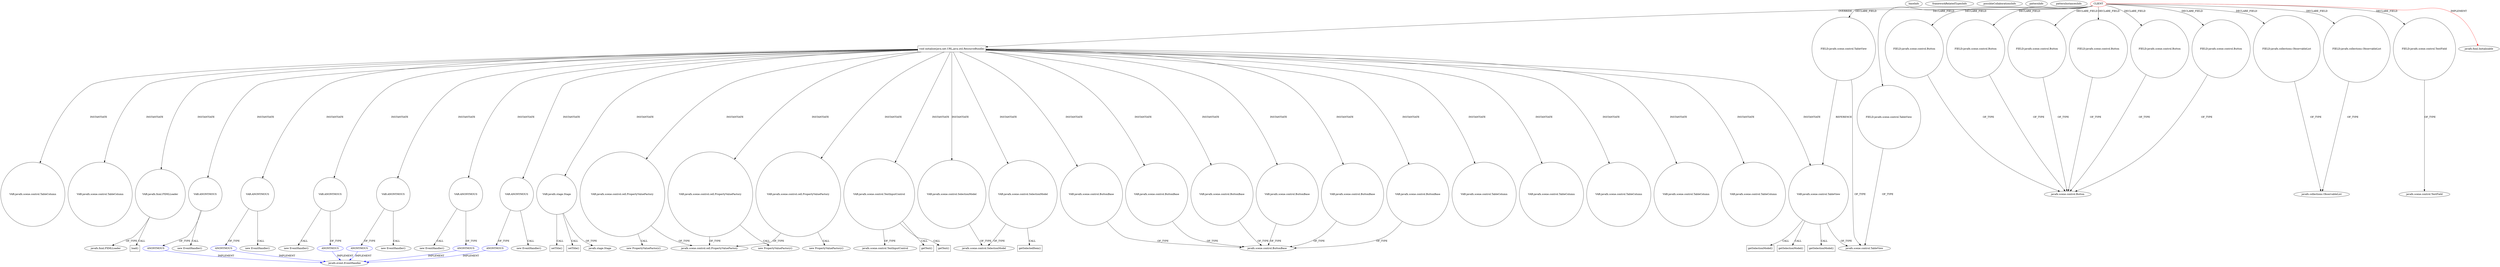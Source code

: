 digraph {
baseInfo[graphId=1636,category="pattern",isAnonymous=false,possibleRelation=true]
frameworkRelatedTypesInfo[0="javafx.fxml.Initializable"]
possibleCollaborationsInfo[0="1636~INSTANTIATION-OVERRIDING_METHOD_DECLARATION-~javafx.fxml.Initializable ~javafx.event.EventHandler ~false~true",1="1636~INSTANTIATION-OVERRIDING_METHOD_DECLARATION-~javafx.fxml.Initializable ~javafx.event.EventHandler ~false~true",2="1636~INSTANTIATION-OVERRIDING_METHOD_DECLARATION-~javafx.fxml.Initializable ~javafx.event.EventHandler ~false~true",3="1636~INSTANTIATION-OVERRIDING_METHOD_DECLARATION-~javafx.fxml.Initializable ~javafx.event.EventHandler ~false~true",4="1636~INSTANTIATION-OVERRIDING_METHOD_DECLARATION-~javafx.fxml.Initializable ~javafx.event.EventHandler ~false~true",5="1636~INSTANTIATION-OVERRIDING_METHOD_DECLARATION-~javafx.fxml.Initializable ~javafx.event.EventHandler ~false~true"]
patternInfo[frequency=2.0,patternRootClient=0]
patternInstancesInfo[0="diogocs1-FPessoais~/diogocs1-FPessoais/FPessoais-master/FinancasPessoais/src/app/controllers/HomeController.java~HomeController~2490",1="crosswords-testEnvironment~/crosswords-testEnvironment/testEnvironment-master/src/GUI/MainController.java~MainController~2315"]
87[label="javafx.scene.control.cell.PropertyValueFactory",vertexType="FRAMEWORK_CLASS_TYPE",isFrameworkType=false]
122[label="VAR:javafx.scene.control.cell.PropertyValueFactory",vertexType="VARIABLE_EXPRESION",isFrameworkType=false,shape=circle]
81[label="void initialize(java.net.URL,java.util.ResourceBundle)",vertexType="OVERRIDING_METHOD_DECLARATION",isFrameworkType=false,shape=box]
0[label="CLIENT",vertexType="ROOT_CLIENT_CLASS_DECLARATION",isFrameworkType=false,color=red]
4[label="FIELD:javafx.scene.control.Button",vertexType="FIELD_DECLARATION",isFrameworkType=false,shape=circle]
24[label="FIELD:javafx.scene.control.Button",vertexType="FIELD_DECLARATION",isFrameworkType=false,shape=circle]
8[label="FIELD:javafx.scene.control.Button",vertexType="FIELD_DECLARATION",isFrameworkType=false,shape=circle]
61[label="FIELD:javafx.scene.control.Button",vertexType="FIELD_DECLARATION",isFrameworkType=false,shape=circle]
6[label="FIELD:javafx.scene.control.Button",vertexType="FIELD_DECLARATION",isFrameworkType=false,shape=circle]
26[label="FIELD:javafx.scene.control.Button",vertexType="FIELD_DECLARATION",isFrameworkType=false,shape=circle]
46[label="FIELD:javafx.collections.ObservableList",vertexType="FIELD_DECLARATION",isFrameworkType=false,shape=circle]
43[label="javafx.collections.ObservableList",vertexType="FRAMEWORK_INTERFACE_TYPE",isFrameworkType=false]
42[label="FIELD:javafx.collections.ObservableList",vertexType="FIELD_DECLARATION",isFrameworkType=false,shape=circle]
229[label="VAR:javafx.scene.control.SelectionModel",vertexType="VARIABLE_EXPRESION",isFrameworkType=false,shape=circle]
230[label="getSelectedItem()",vertexType="INSIDE_CALL",isFrameworkType=false,shape=box]
176[label="javafx.scene.control.SelectionModel",vertexType="FRAMEWORK_CLASS_TYPE",isFrameworkType=false]
339[label="VAR:javafx.scene.control.SelectionModel",vertexType="VARIABLE_EXPRESION",isFrameworkType=false,shape=circle]
121[label="new PropertyValueFactory()",vertexType="CONSTRUCTOR_CALL",isFrameworkType=false]
245[label="VAR:javafx.scene.control.TextInputControl",vertexType="VARIABLE_EXPRESION",isFrameworkType=false,shape=circle]
234[label="VAR:javafx.scene.control.ButtonBase",vertexType="VARIABLE_EXPRESION",isFrameworkType=false,shape=circle]
129[label="javafx.scene.control.ButtonBase",vertexType="FRAMEWORK_CLASS_TYPE",isFrameworkType=false]
127[label="VAR:javafx.scene.control.ButtonBase",vertexType="VARIABLE_EXPRESION",isFrameworkType=false,shape=circle]
293[label="VAR:javafx.scene.control.ButtonBase",vertexType="VARIABLE_EXPRESION",isFrameworkType=false,shape=circle]
161[label="VAR:javafx.scene.control.ButtonBase",vertexType="VARIABLE_EXPRESION",isFrameworkType=false,shape=circle]
383[label="VAR:javafx.scene.control.ButtonBase",vertexType="VARIABLE_EXPRESION",isFrameworkType=false,shape=circle]
346[label="VAR:javafx.scene.control.ButtonBase",vertexType="VARIABLE_EXPRESION",isFrameworkType=false,shape=circle]
5[label="javafx.scene.control.Button",vertexType="FRAMEWORK_CLASS_TYPE",isFrameworkType=false]
247[label="javafx.scene.control.TextInputControl",vertexType="FRAMEWORK_CLASS_TYPE",isFrameworkType=false]
77[label="FIELD:javafx.scene.control.TextField",vertexType="FIELD_DECLARATION",isFrameworkType=false,shape=circle]
92[label="VAR:javafx.scene.control.cell.PropertyValueFactory",vertexType="VARIABLE_EXPRESION",isFrameworkType=false,shape=circle]
91[label="new PropertyValueFactory()",vertexType="CONSTRUCTOR_CALL",isFrameworkType=false]
98[label="VAR:javafx.scene.control.cell.PropertyValueFactory",vertexType="VARIABLE_EXPRESION",isFrameworkType=false,shape=circle]
97[label="new PropertyValueFactory()",vertexType="CONSTRUCTOR_CALL",isFrameworkType=false]
249[label="getText()",vertexType="INSIDE_CALL",isFrameworkType=false,shape=box]
279[label="getText()",vertexType="INSIDE_CALL",isFrameworkType=false,shape=box]
131[label="VAR:ANONYMOUS",vertexType="VARIABLE_EXPRESION",isFrameworkType=false,shape=circle]
132[label="ANONYMOUS",vertexType="REFERENCE_ANONYMOUS_DECLARATION",isFrameworkType=false,color=blue]
130[label="new EventHandler()",vertexType="CONSTRUCTOR_CALL",isFrameworkType=false]
133[label="javafx.event.EventHandler",vertexType="FRAMEWORK_INTERFACE_TYPE",isFrameworkType=false]
166[label="ANONYMOUS",vertexType="REFERENCE_ANONYMOUS_DECLARATION",isFrameworkType=false,color=blue]
388[label="ANONYMOUS",vertexType="REFERENCE_ANONYMOUS_DECLARATION",isFrameworkType=false,color=blue]
329[label="ANONYMOUS",vertexType="REFERENCE_ANONYMOUS_DECLARATION",isFrameworkType=false,color=blue]
270[label="ANONYMOUS",vertexType="REFERENCE_ANONYMOUS_DECLARATION",isFrameworkType=false,color=blue]
298[label="ANONYMOUS",vertexType="REFERENCE_ANONYMOUS_DECLARATION",isFrameworkType=false,color=blue]
269[label="VAR:ANONYMOUS",vertexType="VARIABLE_EXPRESION",isFrameworkType=false,shape=circle]
268[label="new EventHandler()",vertexType="CONSTRUCTOR_CALL",isFrameworkType=false]
165[label="VAR:ANONYMOUS",vertexType="VARIABLE_EXPRESION",isFrameworkType=false,shape=circle]
164[label="new EventHandler()",vertexType="CONSTRUCTOR_CALL",isFrameworkType=false]
328[label="VAR:ANONYMOUS",vertexType="VARIABLE_EXPRESION",isFrameworkType=false,shape=circle]
327[label="new EventHandler()",vertexType="CONSTRUCTOR_CALL",isFrameworkType=false]
387[label="VAR:ANONYMOUS",vertexType="VARIABLE_EXPRESION",isFrameworkType=false,shape=circle]
386[label="new EventHandler()",vertexType="CONSTRUCTOR_CALL",isFrameworkType=false]
297[label="VAR:ANONYMOUS",vertexType="VARIABLE_EXPRESION",isFrameworkType=false,shape=circle]
296[label="new EventHandler()",vertexType="CONSTRUCTOR_CALL",isFrameworkType=false]
1[label="javafx.fxml.Initializable",vertexType="FRAMEWORK_INTERFACE_TYPE",isFrameworkType=false]
147[label="VAR:javafx.stage.Stage",vertexType="VARIABLE_EXPRESION",isFrameworkType=false,shape=circle]
148[label="setTitle()",vertexType="INSIDE_CALL",isFrameworkType=false,shape=box]
186[label="setTitle()",vertexType="INSIDE_CALL",isFrameworkType=false,shape=box]
54[label="javafx.stage.Stage",vertexType="FRAMEWORK_CLASS_TYPE",isFrameworkType=false]
78[label="javafx.scene.control.TextField",vertexType="FRAMEWORK_CLASS_TYPE",isFrameworkType=false]
177[label="VAR:javafx.scene.control.TableView",vertexType="VARIABLE_EXPRESION",isFrameworkType=false,shape=circle]
178[label="getSelectionModel()",vertexType="INSIDE_CALL",isFrameworkType=false,shape=box]
210[label="getSelectionModel()",vertexType="INSIDE_CALL",isFrameworkType=false,shape=box]
233[label="getSelectionModel()",vertexType="INSIDE_CALL",isFrameworkType=false,shape=box]
73[label="FIELD:javafx.scene.control.TableView",vertexType="FIELD_DECLARATION",isFrameworkType=false,shape=circle]
71[label="FIELD:javafx.scene.control.TableView",vertexType="FIELD_DECLARATION",isFrameworkType=false,shape=circle]
112[label="VAR:javafx.scene.control.TableColumn",vertexType="VARIABLE_EXPRESION",isFrameworkType=false,shape=circle]
94[label="VAR:javafx.scene.control.TableColumn",vertexType="VARIABLE_EXPRESION",isFrameworkType=false,shape=circle]
100[label="VAR:javafx.scene.control.TableColumn",vertexType="VARIABLE_EXPRESION",isFrameworkType=false,shape=circle]
106[label="VAR:javafx.scene.control.TableColumn",vertexType="VARIABLE_EXPRESION",isFrameworkType=false,shape=circle]
88[label="VAR:javafx.scene.control.TableColumn",vertexType="VARIABLE_EXPRESION",isFrameworkType=false,shape=circle]
82[label="VAR:javafx.scene.control.TableColumn",vertexType="VARIABLE_EXPRESION",isFrameworkType=false,shape=circle]
118[label="VAR:javafx.scene.control.TableColumn",vertexType="VARIABLE_EXPRESION",isFrameworkType=false,shape=circle]
135[label="VAR:javafx.fxml.FXMLLoader",vertexType="VARIABLE_EXPRESION",isFrameworkType=false,shape=circle]
136[label="javafx.fxml.FXMLLoader",vertexType="FRAMEWORK_CLASS_TYPE",isFrameworkType=false]
72[label="javafx.scene.control.TableView",vertexType="FRAMEWORK_CLASS_TYPE",isFrameworkType=false]
138[label="load()",vertexType="INSIDE_CALL",isFrameworkType=false,shape=box]
81->234[label="INSTANTIATE"]
147->54[label="OF_TYPE"]
71->72[label="OF_TYPE"]
339->176[label="OF_TYPE"]
81->94[label="INSTANTIATE"]
0->73[label="DECLARE_FIELD"]
388->133[label="IMPLEMENT",color=blue]
6->5[label="OF_TYPE"]
135->136[label="OF_TYPE"]
0->81[label="OVERRIDE"]
81->106[label="INSTANTIATE"]
81->165[label="INSTANTIATE"]
81->122[label="INSTANTIATE"]
269->268[label="CALL"]
122->87[label="OF_TYPE"]
81->339[label="INSTANTIATE"]
81->118[label="INSTANTIATE"]
234->129[label="OF_TYPE"]
122->121[label="CALL"]
81->82[label="INSTANTIATE"]
269->270[label="OF_TYPE"]
81->100[label="INSTANTIATE"]
81->297[label="INSTANTIATE"]
0->8[label="DECLARE_FIELD"]
165->164[label="CALL"]
81->229[label="INSTANTIATE"]
298->133[label="IMPLEMENT",color=blue]
177->233[label="CALL"]
81->383[label="INSTANTIATE"]
166->133[label="IMPLEMENT",color=blue]
0->24[label="DECLARE_FIELD"]
131->130[label="CALL"]
161->129[label="OF_TYPE"]
177->178[label="CALL"]
81->127[label="INSTANTIATE"]
0->1[label="IMPLEMENT",color=red]
42->43[label="OF_TYPE"]
98->87[label="OF_TYPE"]
81->293[label="INSTANTIATE"]
0->42[label="DECLARE_FIELD"]
346->129[label="OF_TYPE"]
0->26[label="DECLARE_FIELD"]
293->129[label="OF_TYPE"]
81->328[label="INSTANTIATE"]
0->77[label="DECLARE_FIELD"]
61->5[label="OF_TYPE"]
24->5[label="OF_TYPE"]
329->133[label="IMPLEMENT",color=blue]
0->46[label="DECLARE_FIELD"]
46->43[label="OF_TYPE"]
8->5[label="OF_TYPE"]
245->249[label="CALL"]
26->5[label="OF_TYPE"]
328->327[label="CALL"]
147->186[label="CALL"]
328->329[label="OF_TYPE"]
92->91[label="CALL"]
245->279[label="CALL"]
81->161[label="INSTANTIATE"]
177->72[label="OF_TYPE"]
387->388[label="OF_TYPE"]
229->230[label="CALL"]
297->298[label="OF_TYPE"]
297->296[label="CALL"]
98->97[label="CALL"]
81->269[label="INSTANTIATE"]
81->98[label="INSTANTIATE"]
81->147[label="INSTANTIATE"]
147->148[label="CALL"]
81->131[label="INSTANTIATE"]
81->92[label="INSTANTIATE"]
132->133[label="IMPLEMENT",color=blue]
383->129[label="OF_TYPE"]
81->112[label="INSTANTIATE"]
81->245[label="INSTANTIATE"]
229->176[label="OF_TYPE"]
71->177[label="REFERENCE"]
0->61[label="DECLARE_FIELD"]
92->87[label="OF_TYPE"]
0->71[label="DECLARE_FIELD"]
81->135[label="INSTANTIATE"]
270->133[label="IMPLEMENT",color=blue]
81->346[label="INSTANTIATE"]
77->78[label="OF_TYPE"]
245->247[label="OF_TYPE"]
165->166[label="OF_TYPE"]
81->88[label="INSTANTIATE"]
0->4[label="DECLARE_FIELD"]
81->387[label="INSTANTIATE"]
127->129[label="OF_TYPE"]
135->138[label="CALL"]
0->6[label="DECLARE_FIELD"]
4->5[label="OF_TYPE"]
387->386[label="CALL"]
131->132[label="OF_TYPE"]
73->72[label="OF_TYPE"]
177->210[label="CALL"]
81->177[label="INSTANTIATE"]
}
